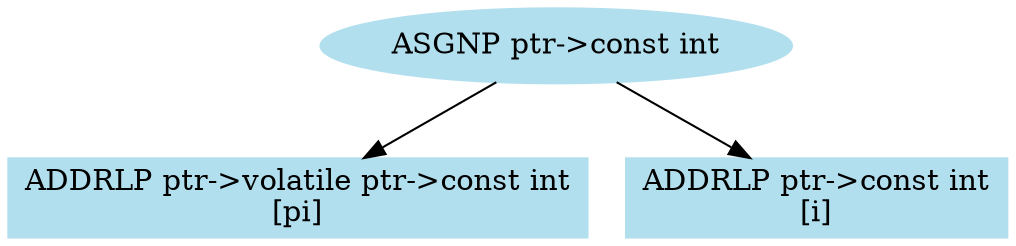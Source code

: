 ////////////////////////////////////////////////////////////////////////////////
// Generate the dot file for drawing semantic structure of statements

// File name: test.c
// Line number: 4
////////////////////////////////////////////////////////////////////////////////

digraph semantic_dag  {
    node [color=lightblue2, style=filled];

    v1 [label="ASGNP ptr->const int"];
    v2 [label="ADDRLP ptr->volatile ptr->const int\n\[pi\]", shape=box];
    v3 [label="ADDRLP ptr->const int\n\[i\]", shape=box];
    v1 -> v2;
    v1 -> v3;

}
